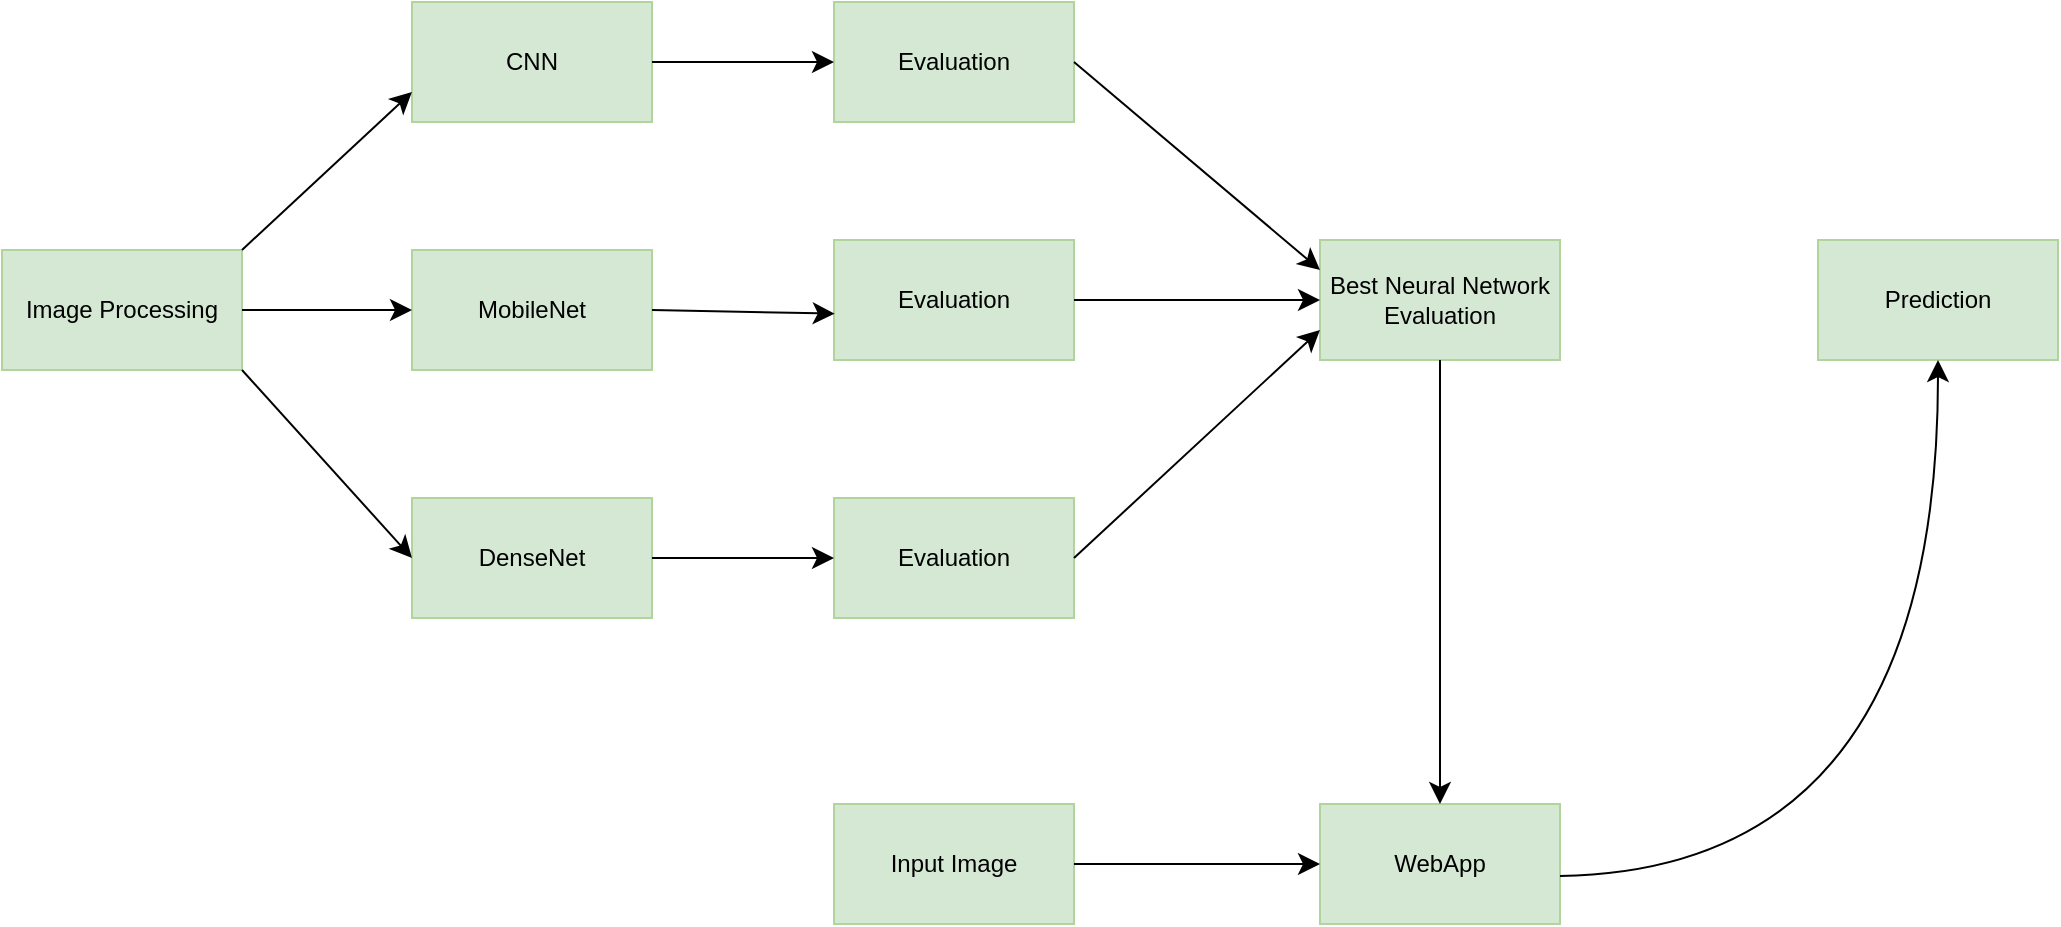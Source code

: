<mxfile version="28.0.5">
  <diagram name="Page-1" id="qyr5cw4rgNIlcS2EUu0f">
    <mxGraphModel dx="2003" dy="1345" grid="0" gridSize="10" guides="1" tooltips="1" connect="1" arrows="1" fold="1" page="0" pageScale="1" pageWidth="850" pageHeight="1100" math="0" shadow="0">
      <root>
        <mxCell id="0" />
        <mxCell id="1" parent="0" />
        <mxCell id="dgnqNYBVSRn0C5GgHFq5-1" value="Image Processing" style="rounded=0;whiteSpace=wrap;html=1;fillColor=#d5e8d4;strokeColor=light-dark(#b0d49b, #446e2c);" parent="1" vertex="1">
          <mxGeometry x="-269" y="70" width="120" height="60" as="geometry" />
        </mxCell>
        <mxCell id="dgnqNYBVSRn0C5GgHFq5-2" value="CNN" style="rounded=0;whiteSpace=wrap;html=1;fillColor=#d5e8d4;strokeColor=light-dark(#b0d49b, #446e2c);" parent="1" vertex="1">
          <mxGeometry x="-64" y="-54" width="120" height="60" as="geometry" />
        </mxCell>
        <mxCell id="dgnqNYBVSRn0C5GgHFq5-3" value="MobileNet" style="rounded=0;whiteSpace=wrap;html=1;fillColor=#d5e8d4;strokeColor=light-dark(#b0d49b, #446e2c);" parent="1" vertex="1">
          <mxGeometry x="-64" y="70" width="120" height="60" as="geometry" />
        </mxCell>
        <mxCell id="dgnqNYBVSRn0C5GgHFq5-4" value="DenseNet" style="rounded=0;whiteSpace=wrap;html=1;fillColor=#d5e8d4;strokeColor=light-dark(#b0d49b, #446e2c);" parent="1" vertex="1">
          <mxGeometry x="-64" y="194" width="120" height="60" as="geometry" />
        </mxCell>
        <mxCell id="dgnqNYBVSRn0C5GgHFq5-9" value="Evaluation" style="rounded=0;whiteSpace=wrap;html=1;fillColor=#d5e8d4;strokeColor=light-dark(#b0d49b, #446e2c);" parent="1" vertex="1">
          <mxGeometry x="147" y="194" width="120" height="60" as="geometry" />
        </mxCell>
        <mxCell id="dgnqNYBVSRn0C5GgHFq5-10" value="Evaluation" style="rounded=0;whiteSpace=wrap;html=1;fillColor=#d5e8d4;strokeColor=light-dark(#b0d49b, #446e2c);" parent="1" vertex="1">
          <mxGeometry x="147" y="-54" width="120" height="60" as="geometry" />
        </mxCell>
        <mxCell id="dgnqNYBVSRn0C5GgHFq5-11" value="Input Image" style="rounded=0;whiteSpace=wrap;html=1;fillColor=#d5e8d4;strokeColor=light-dark(#b0d49b, #446e2c);" parent="1" vertex="1">
          <mxGeometry x="147" y="347" width="120" height="60" as="geometry" />
        </mxCell>
        <mxCell id="dgnqNYBVSRn0C5GgHFq5-12" value="WebApp" style="rounded=0;whiteSpace=wrap;html=1;fillColor=#d5e8d4;strokeColor=light-dark(#b0d49b, #446e2c);" parent="1" vertex="1">
          <mxGeometry x="390" y="347" width="120" height="60" as="geometry" />
        </mxCell>
        <mxCell id="dgnqNYBVSRn0C5GgHFq5-14" value="Evaluation" style="rounded=0;whiteSpace=wrap;html=1;fillColor=#d5e8d4;strokeColor=light-dark(#b0d49b, #446e2c);" parent="1" vertex="1">
          <mxGeometry x="147" y="65" width="120" height="60" as="geometry" />
        </mxCell>
        <mxCell id="dgnqNYBVSRn0C5GgHFq5-15" value="Prediction" style="rounded=0;whiteSpace=wrap;html=1;fillColor=#d5e8d4;strokeColor=light-dark(#b0d49b, #446e2c);" parent="1" vertex="1">
          <mxGeometry x="639" y="65" width="120" height="60" as="geometry" />
        </mxCell>
        <mxCell id="dgnqNYBVSRn0C5GgHFq5-16" value="Best Neural Network Evaluation" style="rounded=0;whiteSpace=wrap;html=1;fillColor=#d5e8d4;strokeColor=light-dark(#b0d49b, #446e2c);" parent="1" vertex="1">
          <mxGeometry x="390" y="65" width="120" height="60" as="geometry" />
        </mxCell>
        <mxCell id="dgnqNYBVSRn0C5GgHFq5-17" value="" style="endArrow=classic;html=1;rounded=0;fontSize=12;startSize=8;endSize=8;curved=1;entryX=0;entryY=0.5;entryDx=0;entryDy=0;exitX=1;exitY=0.5;exitDx=0;exitDy=0;" parent="1" source="dgnqNYBVSRn0C5GgHFq5-2" target="dgnqNYBVSRn0C5GgHFq5-10" edge="1">
          <mxGeometry width="50" height="50" relative="1" as="geometry">
            <mxPoint x="55" y="-29" as="sourcePoint" />
            <mxPoint x="105" y="-79" as="targetPoint" />
          </mxGeometry>
        </mxCell>
        <mxCell id="dgnqNYBVSRn0C5GgHFq5-18" value="" style="endArrow=classic;html=1;rounded=0;fontSize=12;startSize=8;endSize=8;curved=1;exitX=1;exitY=0.5;exitDx=0;exitDy=0;entryX=0.003;entryY=0.614;entryDx=0;entryDy=0;entryPerimeter=0;" parent="1" source="dgnqNYBVSRn0C5GgHFq5-3" target="dgnqNYBVSRn0C5GgHFq5-14" edge="1">
          <mxGeometry width="50" height="50" relative="1" as="geometry">
            <mxPoint x="58" y="97" as="sourcePoint" />
            <mxPoint x="108" y="49" as="targetPoint" />
          </mxGeometry>
        </mxCell>
        <mxCell id="dgnqNYBVSRn0C5GgHFq5-19" value="" style="endArrow=classic;html=1;rounded=0;fontSize=12;startSize=8;endSize=8;curved=1;entryX=0;entryY=0.5;entryDx=0;entryDy=0;exitX=1;exitY=0.5;exitDx=0;exitDy=0;" parent="1" source="dgnqNYBVSRn0C5GgHFq5-4" target="dgnqNYBVSRn0C5GgHFq5-9" edge="1">
          <mxGeometry width="50" height="50" relative="1" as="geometry">
            <mxPoint x="60" y="226" as="sourcePoint" />
            <mxPoint x="110" y="176" as="targetPoint" />
          </mxGeometry>
        </mxCell>
        <mxCell id="dgnqNYBVSRn0C5GgHFq5-20" value="" style="endArrow=classic;html=1;rounded=0;fontSize=12;startSize=8;endSize=8;curved=1;entryX=0;entryY=0.75;entryDx=0;entryDy=0;exitX=1;exitY=0;exitDx=0;exitDy=0;" parent="1" source="dgnqNYBVSRn0C5GgHFq5-1" target="dgnqNYBVSRn0C5GgHFq5-2" edge="1">
          <mxGeometry width="50" height="50" relative="1" as="geometry">
            <mxPoint x="-150" y="74" as="sourcePoint" />
            <mxPoint x="-100" y="24" as="targetPoint" />
          </mxGeometry>
        </mxCell>
        <mxCell id="dgnqNYBVSRn0C5GgHFq5-21" value="" style="endArrow=classic;html=1;rounded=0;fontSize=12;startSize=8;endSize=8;curved=1;exitX=1;exitY=0.5;exitDx=0;exitDy=0;entryX=0;entryY=0.5;entryDx=0;entryDy=0;" parent="1" source="dgnqNYBVSRn0C5GgHFq5-1" target="dgnqNYBVSRn0C5GgHFq5-3" edge="1">
          <mxGeometry width="50" height="50" relative="1" as="geometry">
            <mxPoint x="-115" y="148" as="sourcePoint" />
            <mxPoint x="-65" y="98" as="targetPoint" />
          </mxGeometry>
        </mxCell>
        <mxCell id="dgnqNYBVSRn0C5GgHFq5-22" value="" style="endArrow=classic;html=1;rounded=0;fontSize=12;startSize=8;endSize=8;curved=1;exitX=1;exitY=1;exitDx=0;exitDy=0;entryX=0;entryY=0.5;entryDx=0;entryDy=0;" parent="1" source="dgnqNYBVSRn0C5GgHFq5-1" target="dgnqNYBVSRn0C5GgHFq5-4" edge="1">
          <mxGeometry width="50" height="50" relative="1" as="geometry">
            <mxPoint x="-167" y="255" as="sourcePoint" />
            <mxPoint x="-117" y="205" as="targetPoint" />
          </mxGeometry>
        </mxCell>
        <mxCell id="dgnqNYBVSRn0C5GgHFq5-23" value="" style="endArrow=classic;html=1;rounded=0;fontSize=12;startSize=8;endSize=8;curved=1;exitX=1;exitY=0.5;exitDx=0;exitDy=0;entryX=0;entryY=0.25;entryDx=0;entryDy=0;" parent="1" source="dgnqNYBVSRn0C5GgHFq5-10" target="dgnqNYBVSRn0C5GgHFq5-16" edge="1">
          <mxGeometry width="50" height="50" relative="1" as="geometry">
            <mxPoint x="297" y="-11" as="sourcePoint" />
            <mxPoint x="347" y="-61" as="targetPoint" />
          </mxGeometry>
        </mxCell>
        <mxCell id="dgnqNYBVSRn0C5GgHFq5-24" value="" style="endArrow=classic;html=1;rounded=0;fontSize=12;startSize=8;endSize=8;curved=1;exitX=1;exitY=0.5;exitDx=0;exitDy=0;entryX=0;entryY=0.5;entryDx=0;entryDy=0;" parent="1" source="dgnqNYBVSRn0C5GgHFq5-14" target="dgnqNYBVSRn0C5GgHFq5-16" edge="1">
          <mxGeometry width="50" height="50" relative="1" as="geometry">
            <mxPoint x="382" y="94" as="sourcePoint" />
            <mxPoint x="505" y="213" as="targetPoint" />
          </mxGeometry>
        </mxCell>
        <mxCell id="dgnqNYBVSRn0C5GgHFq5-25" value="" style="endArrow=classic;html=1;rounded=0;fontSize=12;startSize=8;endSize=8;curved=1;exitX=1;exitY=0.5;exitDx=0;exitDy=0;entryX=0;entryY=0.75;entryDx=0;entryDy=0;" parent="1" source="dgnqNYBVSRn0C5GgHFq5-9" target="dgnqNYBVSRn0C5GgHFq5-16" edge="1">
          <mxGeometry width="50" height="50" relative="1" as="geometry">
            <mxPoint x="337" y="91" as="sourcePoint" />
            <mxPoint x="460" y="91" as="targetPoint" />
          </mxGeometry>
        </mxCell>
        <mxCell id="dgnqNYBVSRn0C5GgHFq5-26" value="" style="endArrow=classic;html=1;rounded=0;fontSize=12;startSize=8;endSize=8;curved=1;entryX=0.5;entryY=0;entryDx=0;entryDy=0;exitX=0.5;exitY=1;exitDx=0;exitDy=0;" parent="1" source="dgnqNYBVSRn0C5GgHFq5-16" target="dgnqNYBVSRn0C5GgHFq5-12" edge="1">
          <mxGeometry width="50" height="50" relative="1" as="geometry">
            <mxPoint x="397" y="294" as="sourcePoint" />
            <mxPoint x="447" y="244" as="targetPoint" />
          </mxGeometry>
        </mxCell>
        <mxCell id="dgnqNYBVSRn0C5GgHFq5-27" value="" style="endArrow=classic;html=1;rounded=0;fontSize=12;startSize=8;endSize=8;curved=1;entryX=0;entryY=0.5;entryDx=0;entryDy=0;exitX=1;exitY=0.5;exitDx=0;exitDy=0;" parent="1" source="dgnqNYBVSRn0C5GgHFq5-11" target="dgnqNYBVSRn0C5GgHFq5-12" edge="1">
          <mxGeometry width="50" height="50" relative="1" as="geometry">
            <mxPoint x="304" y="411" as="sourcePoint" />
            <mxPoint x="354" y="361" as="targetPoint" />
          </mxGeometry>
        </mxCell>
        <mxCell id="dgnqNYBVSRn0C5GgHFq5-28" value="" style="endArrow=classic;html=1;rounded=0;fontSize=12;startSize=8;endSize=8;curved=1;entryX=0.5;entryY=1;entryDx=0;entryDy=0;exitX=1;exitY=0.6;exitDx=0;exitDy=0;exitPerimeter=0;" parent="1" source="dgnqNYBVSRn0C5GgHFq5-12" target="dgnqNYBVSRn0C5GgHFq5-15" edge="1">
          <mxGeometry width="50" height="50" relative="1" as="geometry">
            <mxPoint x="510" y="379" as="sourcePoint" />
            <mxPoint x="560" y="329" as="targetPoint" />
            <Array as="points">
              <mxPoint x="699" y="380" />
            </Array>
          </mxGeometry>
        </mxCell>
      </root>
    </mxGraphModel>
  </diagram>
</mxfile>
